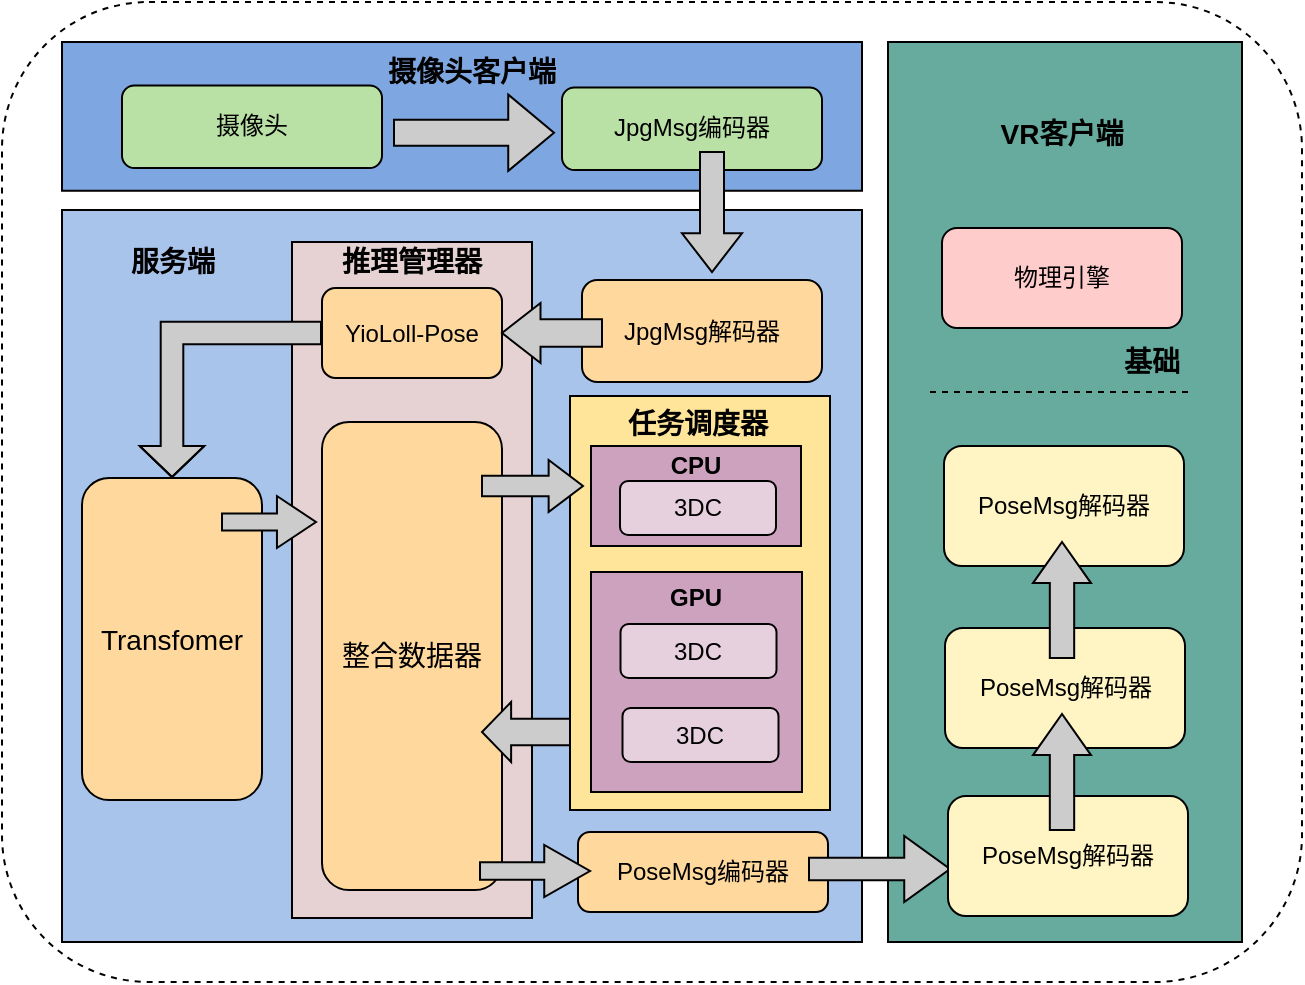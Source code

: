 <mxfile version="25.0.3">
  <diagram name="第 1 页" id="Knm-lP41OONlfiwNGnnD">
    <mxGraphModel dx="1036" dy="458" grid="1" gridSize="10" guides="1" tooltips="1" connect="1" arrows="1" fold="1" page="1" pageScale="1" pageWidth="827" pageHeight="1169" math="0" shadow="0">
      <root>
        <mxCell id="0" />
        <mxCell id="1" parent="0" />
        <mxCell id="qZviWjtYEAZgcSV_L7dp-56" value="" style="rounded=1;whiteSpace=wrap;html=1;dashed=1;" parent="1" vertex="1">
          <mxGeometry x="100" y="170" width="650" height="490" as="geometry" />
        </mxCell>
        <mxCell id="qZviWjtYEAZgcSV_L7dp-3" value="" style="rounded=0;whiteSpace=wrap;html=1;fillColor=#7EA6E0;" parent="1" vertex="1">
          <mxGeometry x="130" y="190" width="400" height="74.38" as="geometry" />
        </mxCell>
        <mxCell id="qZviWjtYEAZgcSV_L7dp-5" value="" style="html=1;shadow=0;dashed=0;align=center;verticalAlign=middle;shape=mxgraph.arrows2.arrow;dy=0.66;dx=22.88;notch=0;fillColor=#CCCCCC;" parent="1" vertex="1">
          <mxGeometry x="296" y="216.31" width="80" height="38.13" as="geometry" />
        </mxCell>
        <mxCell id="qZviWjtYEAZgcSV_L7dp-8" value="摄像头" style="rounded=1;whiteSpace=wrap;html=1;fillColor=#B9E0A5;" parent="1" vertex="1">
          <mxGeometry x="160" y="211.75" width="130" height="41.25" as="geometry" />
        </mxCell>
        <mxCell id="qZviWjtYEAZgcSV_L7dp-9" value="JpgMsg编码器" style="rounded=1;whiteSpace=wrap;html=1;fillColor=#B9E0A5;" parent="1" vertex="1">
          <mxGeometry x="380" y="212.75" width="130" height="41.25" as="geometry" />
        </mxCell>
        <mxCell id="qZviWjtYEAZgcSV_L7dp-11" value="" style="rounded=0;whiteSpace=wrap;html=1;fillColor=#A9C4EB;" parent="1" vertex="1">
          <mxGeometry x="130" y="274" width="400" height="366" as="geometry" />
        </mxCell>
        <mxCell id="qZviWjtYEAZgcSV_L7dp-10" value="" style="html=1;shadow=0;dashed=0;align=center;verticalAlign=middle;shape=mxgraph.arrows2.arrow;dy=0.6;dx=19.33;direction=south;notch=0;fillColor=#CCCCCC;" parent="1" vertex="1">
          <mxGeometry x="440" y="245" width="30" height="60" as="geometry" />
        </mxCell>
        <mxCell id="qZviWjtYEAZgcSV_L7dp-12" value="JpgMsg解码器" style="rounded=1;whiteSpace=wrap;html=1;fillColor=#FFD89E;" parent="1" vertex="1">
          <mxGeometry x="390" y="309" width="120" height="51" as="geometry" />
        </mxCell>
        <mxCell id="qZviWjtYEAZgcSV_L7dp-22" value="" style="rounded=0;whiteSpace=wrap;html=1;fillColor=#E6D1D3;" parent="1" vertex="1">
          <mxGeometry x="245" y="290" width="120" height="338" as="geometry" />
        </mxCell>
        <mxCell id="qZviWjtYEAZgcSV_L7dp-60" style="edgeStyle=orthogonalEdgeStyle;rounded=0;orthogonalLoop=1;jettySize=auto;html=1;exitX=0;exitY=0.5;exitDx=0;exitDy=0;entryX=0.5;entryY=0;entryDx=0;entryDy=0;shape=flexArrow;fillColor=#CCCCCC;width=11.304;endSize=4.835;" parent="1" source="qZviWjtYEAZgcSV_L7dp-14" target="qZviWjtYEAZgcSV_L7dp-19" edge="1">
          <mxGeometry relative="1" as="geometry" />
        </mxCell>
        <mxCell id="qZviWjtYEAZgcSV_L7dp-14" value="YioLoll-Pose" style="rounded=1;whiteSpace=wrap;html=1;fillColor=#FFD89E;" parent="1" vertex="1">
          <mxGeometry x="260" y="313" width="90" height="45" as="geometry" />
        </mxCell>
        <mxCell id="qZviWjtYEAZgcSV_L7dp-13" value="" style="html=1;shadow=0;dashed=0;align=center;verticalAlign=middle;shape=mxgraph.arrows2.arrow;dy=0.54;dx=19.25;flipH=1;notch=0;fillColor=#CCCCCC;" parent="1" vertex="1">
          <mxGeometry x="350" y="320.5" width="50" height="30" as="geometry" />
        </mxCell>
        <mxCell id="qZviWjtYEAZgcSV_L7dp-16" value="" style="rounded=0;whiteSpace=wrap;html=1;fillColor=#FFE599;" parent="1" vertex="1">
          <mxGeometry x="384" y="367" width="130" height="207" as="geometry" />
        </mxCell>
        <mxCell id="qZviWjtYEAZgcSV_L7dp-17" value="&lt;font style=&quot;font-size: 14px;&quot;&gt;整合数据器&lt;/font&gt;" style="rounded=1;whiteSpace=wrap;html=1;fillColor=#FFD89E;" parent="1" vertex="1">
          <mxGeometry x="260" y="380" width="90" height="234" as="geometry" />
        </mxCell>
        <mxCell id="qZviWjtYEAZgcSV_L7dp-18" value="PoseMsg编码器" style="rounded=1;whiteSpace=wrap;html=1;fillColor=#FFD89E;" parent="1" vertex="1">
          <mxGeometry x="388" y="585" width="125" height="40" as="geometry" />
        </mxCell>
        <mxCell id="qZviWjtYEAZgcSV_L7dp-19" value="&lt;font style=&quot;font-size: 14px;&quot;&gt;Transfomer&lt;/font&gt;" style="rounded=1;whiteSpace=wrap;html=1;fillColor=#FFD89E;" parent="1" vertex="1">
          <mxGeometry x="140" y="408" width="90" height="161" as="geometry" />
        </mxCell>
        <mxCell id="qZviWjtYEAZgcSV_L7dp-23" value="&lt;font style=&quot;font-size: 14px;&quot;&gt;&lt;b&gt;推理管理器&lt;/b&gt;&lt;/font&gt;" style="text;html=1;align=center;verticalAlign=middle;whiteSpace=wrap;rounded=0;" parent="1" vertex="1">
          <mxGeometry x="250" y="285" width="110" height="30" as="geometry" />
        </mxCell>
        <mxCell id="qZviWjtYEAZgcSV_L7dp-27" value="" style="rounded=0;whiteSpace=wrap;html=1;fillColor=#CDA2BE;" parent="1" vertex="1">
          <mxGeometry x="394.5" y="392" width="105" height="50" as="geometry" />
        </mxCell>
        <mxCell id="qZviWjtYEAZgcSV_L7dp-28" value="3DC" style="rounded=1;whiteSpace=wrap;html=1;fillColor=#E6D0DE;" parent="1" vertex="1">
          <mxGeometry x="409" y="409.5" width="78" height="27" as="geometry" />
        </mxCell>
        <mxCell id="qZviWjtYEAZgcSV_L7dp-29" value="" style="rounded=0;whiteSpace=wrap;html=1;fillColor=#CDA2BE;" parent="1" vertex="1">
          <mxGeometry x="394.5" y="455" width="105.5" height="110" as="geometry" />
        </mxCell>
        <mxCell id="qZviWjtYEAZgcSV_L7dp-30" value="&lt;b&gt;CPU&lt;/b&gt;" style="text;html=1;align=center;verticalAlign=middle;whiteSpace=wrap;rounded=0;" parent="1" vertex="1">
          <mxGeometry x="417.25" y="387" width="60" height="30" as="geometry" />
        </mxCell>
        <mxCell id="qZviWjtYEAZgcSV_L7dp-32" value="3DC" style="rounded=1;whiteSpace=wrap;html=1;fillColor=#E6D0DE;" parent="1" vertex="1">
          <mxGeometry x="409.25" y="481" width="78" height="27" as="geometry" />
        </mxCell>
        <mxCell id="qZviWjtYEAZgcSV_L7dp-33" value="&lt;b&gt;GPU&lt;/b&gt;" style="text;html=1;align=center;verticalAlign=middle;whiteSpace=wrap;rounded=0;" parent="1" vertex="1">
          <mxGeometry x="417" y="453" width="60" height="30" as="geometry" />
        </mxCell>
        <mxCell id="qZviWjtYEAZgcSV_L7dp-34" value="3DC" style="rounded=1;whiteSpace=wrap;html=1;fillColor=#E6D0DE;" parent="1" vertex="1">
          <mxGeometry x="410.25" y="523" width="78" height="27" as="geometry" />
        </mxCell>
        <mxCell id="qZviWjtYEAZgcSV_L7dp-35" value="&lt;font style=&quot;font-size: 14px;&quot;&gt;&lt;b&gt;任务调度器&lt;/b&gt;&lt;/font&gt;" style="text;html=1;align=center;verticalAlign=middle;whiteSpace=wrap;rounded=0;" parent="1" vertex="1">
          <mxGeometry x="408.25" y="366" width="79.75" height="30" as="geometry" />
        </mxCell>
        <mxCell id="qZviWjtYEAZgcSV_L7dp-42" value="" style="rounded=0;whiteSpace=wrap;html=1;fillColor=#67AB9F;" parent="1" vertex="1">
          <mxGeometry x="543" y="190" width="177" height="450" as="geometry" />
        </mxCell>
        <mxCell id="qZviWjtYEAZgcSV_L7dp-41" value="" style="html=1;shadow=0;dashed=0;align=center;verticalAlign=middle;shape=mxgraph.arrows2.arrow;dy=0.66;dx=22.88;notch=0;fillColor=#CCCCCC;" parent="1" vertex="1">
          <mxGeometry x="503.5" y="587" width="70.5" height="33" as="geometry" />
        </mxCell>
        <mxCell id="qZviWjtYEAZgcSV_L7dp-43" value="PoseMsg解码器" style="rounded=1;whiteSpace=wrap;html=1;fillColor=#FFF4C3;" parent="1" vertex="1">
          <mxGeometry x="573" y="567" width="120" height="60" as="geometry" />
        </mxCell>
        <mxCell id="qZviWjtYEAZgcSV_L7dp-47" value="PoseMsg解码器" style="rounded=1;whiteSpace=wrap;html=1;fillColor=#FFF4C3;" parent="1" vertex="1">
          <mxGeometry x="571.5" y="483" width="120" height="60" as="geometry" />
        </mxCell>
        <mxCell id="qZviWjtYEAZgcSV_L7dp-48" value="PoseMsg解码器" style="rounded=1;whiteSpace=wrap;html=1;fillColor=#FFF4C3;" parent="1" vertex="1">
          <mxGeometry x="571" y="392" width="120" height="60" as="geometry" />
        </mxCell>
        <mxCell id="qZviWjtYEAZgcSV_L7dp-50" value="" style="endArrow=none;html=1;rounded=0;entryX=0.887;entryY=0.383;entryDx=0;entryDy=0;entryPerimeter=0;dashed=1;" parent="1" edge="1">
          <mxGeometry width="50" height="50" relative="1" as="geometry">
            <mxPoint x="564" y="365" as="sourcePoint" />
            <mxPoint x="692.999" y="365.052" as="targetPoint" />
          </mxGeometry>
        </mxCell>
        <mxCell id="qZviWjtYEAZgcSV_L7dp-51" value="物理引擎" style="rounded=1;whiteSpace=wrap;html=1;fillColor=#FFCCCC;" parent="1" vertex="1">
          <mxGeometry x="570" y="283" width="120" height="50" as="geometry" />
        </mxCell>
        <mxCell id="qZviWjtYEAZgcSV_L7dp-52" value="" style="html=1;shadow=0;dashed=0;align=center;verticalAlign=middle;shape=mxgraph.arrows2.arrow;dy=0.58;dx=20.54;direction=north;notch=0;fillColor=#CCCCCC;" parent="1" vertex="1">
          <mxGeometry x="615.5" y="526" width="29" height="58" as="geometry" />
        </mxCell>
        <mxCell id="qZviWjtYEAZgcSV_L7dp-53" value="" style="html=1;shadow=0;dashed=0;align=center;verticalAlign=middle;shape=mxgraph.arrows2.arrow;dy=0.58;dx=20.54;direction=north;notch=0;fillColor=#CCCCCC;" parent="1" vertex="1">
          <mxGeometry x="615.5" y="440" width="29" height="58" as="geometry" />
        </mxCell>
        <mxCell id="qZviWjtYEAZgcSV_L7dp-54" value="&lt;b&gt;&lt;font style=&quot;font-size: 14px;&quot;&gt;基础&lt;/font&gt;&lt;/b&gt;" style="text;html=1;align=center;verticalAlign=middle;whiteSpace=wrap;rounded=0;" parent="1" vertex="1">
          <mxGeometry x="644.5" y="335" width="60" height="30" as="geometry" />
        </mxCell>
        <mxCell id="qZviWjtYEAZgcSV_L7dp-55" value="&lt;b&gt;&lt;font style=&quot;font-size: 14px;&quot;&gt;VR客户端&lt;/font&gt;&lt;/b&gt;" style="text;html=1;align=center;verticalAlign=middle;whiteSpace=wrap;rounded=0;" parent="1" vertex="1">
          <mxGeometry x="570" y="215.75" width="120" height="41.25" as="geometry" />
        </mxCell>
        <mxCell id="qZviWjtYEAZgcSV_L7dp-57" value="&lt;font style=&quot;font-size: 14px;&quot;&gt;&lt;b&gt;摄像头客户端&lt;/b&gt;&lt;/font&gt;" style="text;html=1;align=center;verticalAlign=middle;whiteSpace=wrap;rounded=0;" parent="1" vertex="1">
          <mxGeometry x="288" y="190" width="94" height="30" as="geometry" />
        </mxCell>
        <mxCell id="qZviWjtYEAZgcSV_L7dp-58" value="" style="html=1;shadow=0;dashed=0;align=center;verticalAlign=middle;shape=mxgraph.arrows2.arrow;dy=0.66;dx=22.88;notch=0;fillColor=#CCCCCC;" parent="1" vertex="1">
          <mxGeometry x="339" y="591.5" width="55" height="26" as="geometry" />
        </mxCell>
        <mxCell id="rqnmy9McXEW3Z_b_oBwS-1" value="&lt;span style=&quot;font-size: 14px; text-wrap-mode: wrap;&quot;&gt;&lt;b&gt;服务端&lt;/b&gt;&lt;/span&gt;" style="text;html=1;align=center;verticalAlign=middle;resizable=0;points=[];autosize=1;strokeColor=none;fillColor=none;" parent="1" vertex="1">
          <mxGeometry x="150" y="285" width="70" height="30" as="geometry" />
        </mxCell>
        <mxCell id="9eQYjSnBoUs20xjZKoyD-1" value="" style="html=1;shadow=0;dashed=0;align=center;verticalAlign=middle;shape=mxgraph.arrows2.arrow;dy=0.56;dx=14.56;flipH=1;notch=0;fillColor=#CCCCCC;" vertex="1" parent="1">
          <mxGeometry x="340" y="520" width="44" height="30" as="geometry" />
        </mxCell>
        <mxCell id="9eQYjSnBoUs20xjZKoyD-4" value="" style="html=1;shadow=0;dashed=0;align=center;verticalAlign=middle;shape=mxgraph.arrows2.arrow;dy=0.61;dx=17.18;notch=0;fillColor=#CCCCCC;" vertex="1" parent="1">
          <mxGeometry x="340" y="399" width="50.5" height="26" as="geometry" />
        </mxCell>
        <mxCell id="9eQYjSnBoUs20xjZKoyD-5" value="" style="html=1;shadow=0;dashed=0;align=center;verticalAlign=middle;shape=mxgraph.arrows2.arrow;dy=0.67;dx=19.52;notch=0;fillColor=#CCCCCC;" vertex="1" parent="1">
          <mxGeometry x="210" y="417" width="47" height="26" as="geometry" />
        </mxCell>
      </root>
    </mxGraphModel>
  </diagram>
</mxfile>
